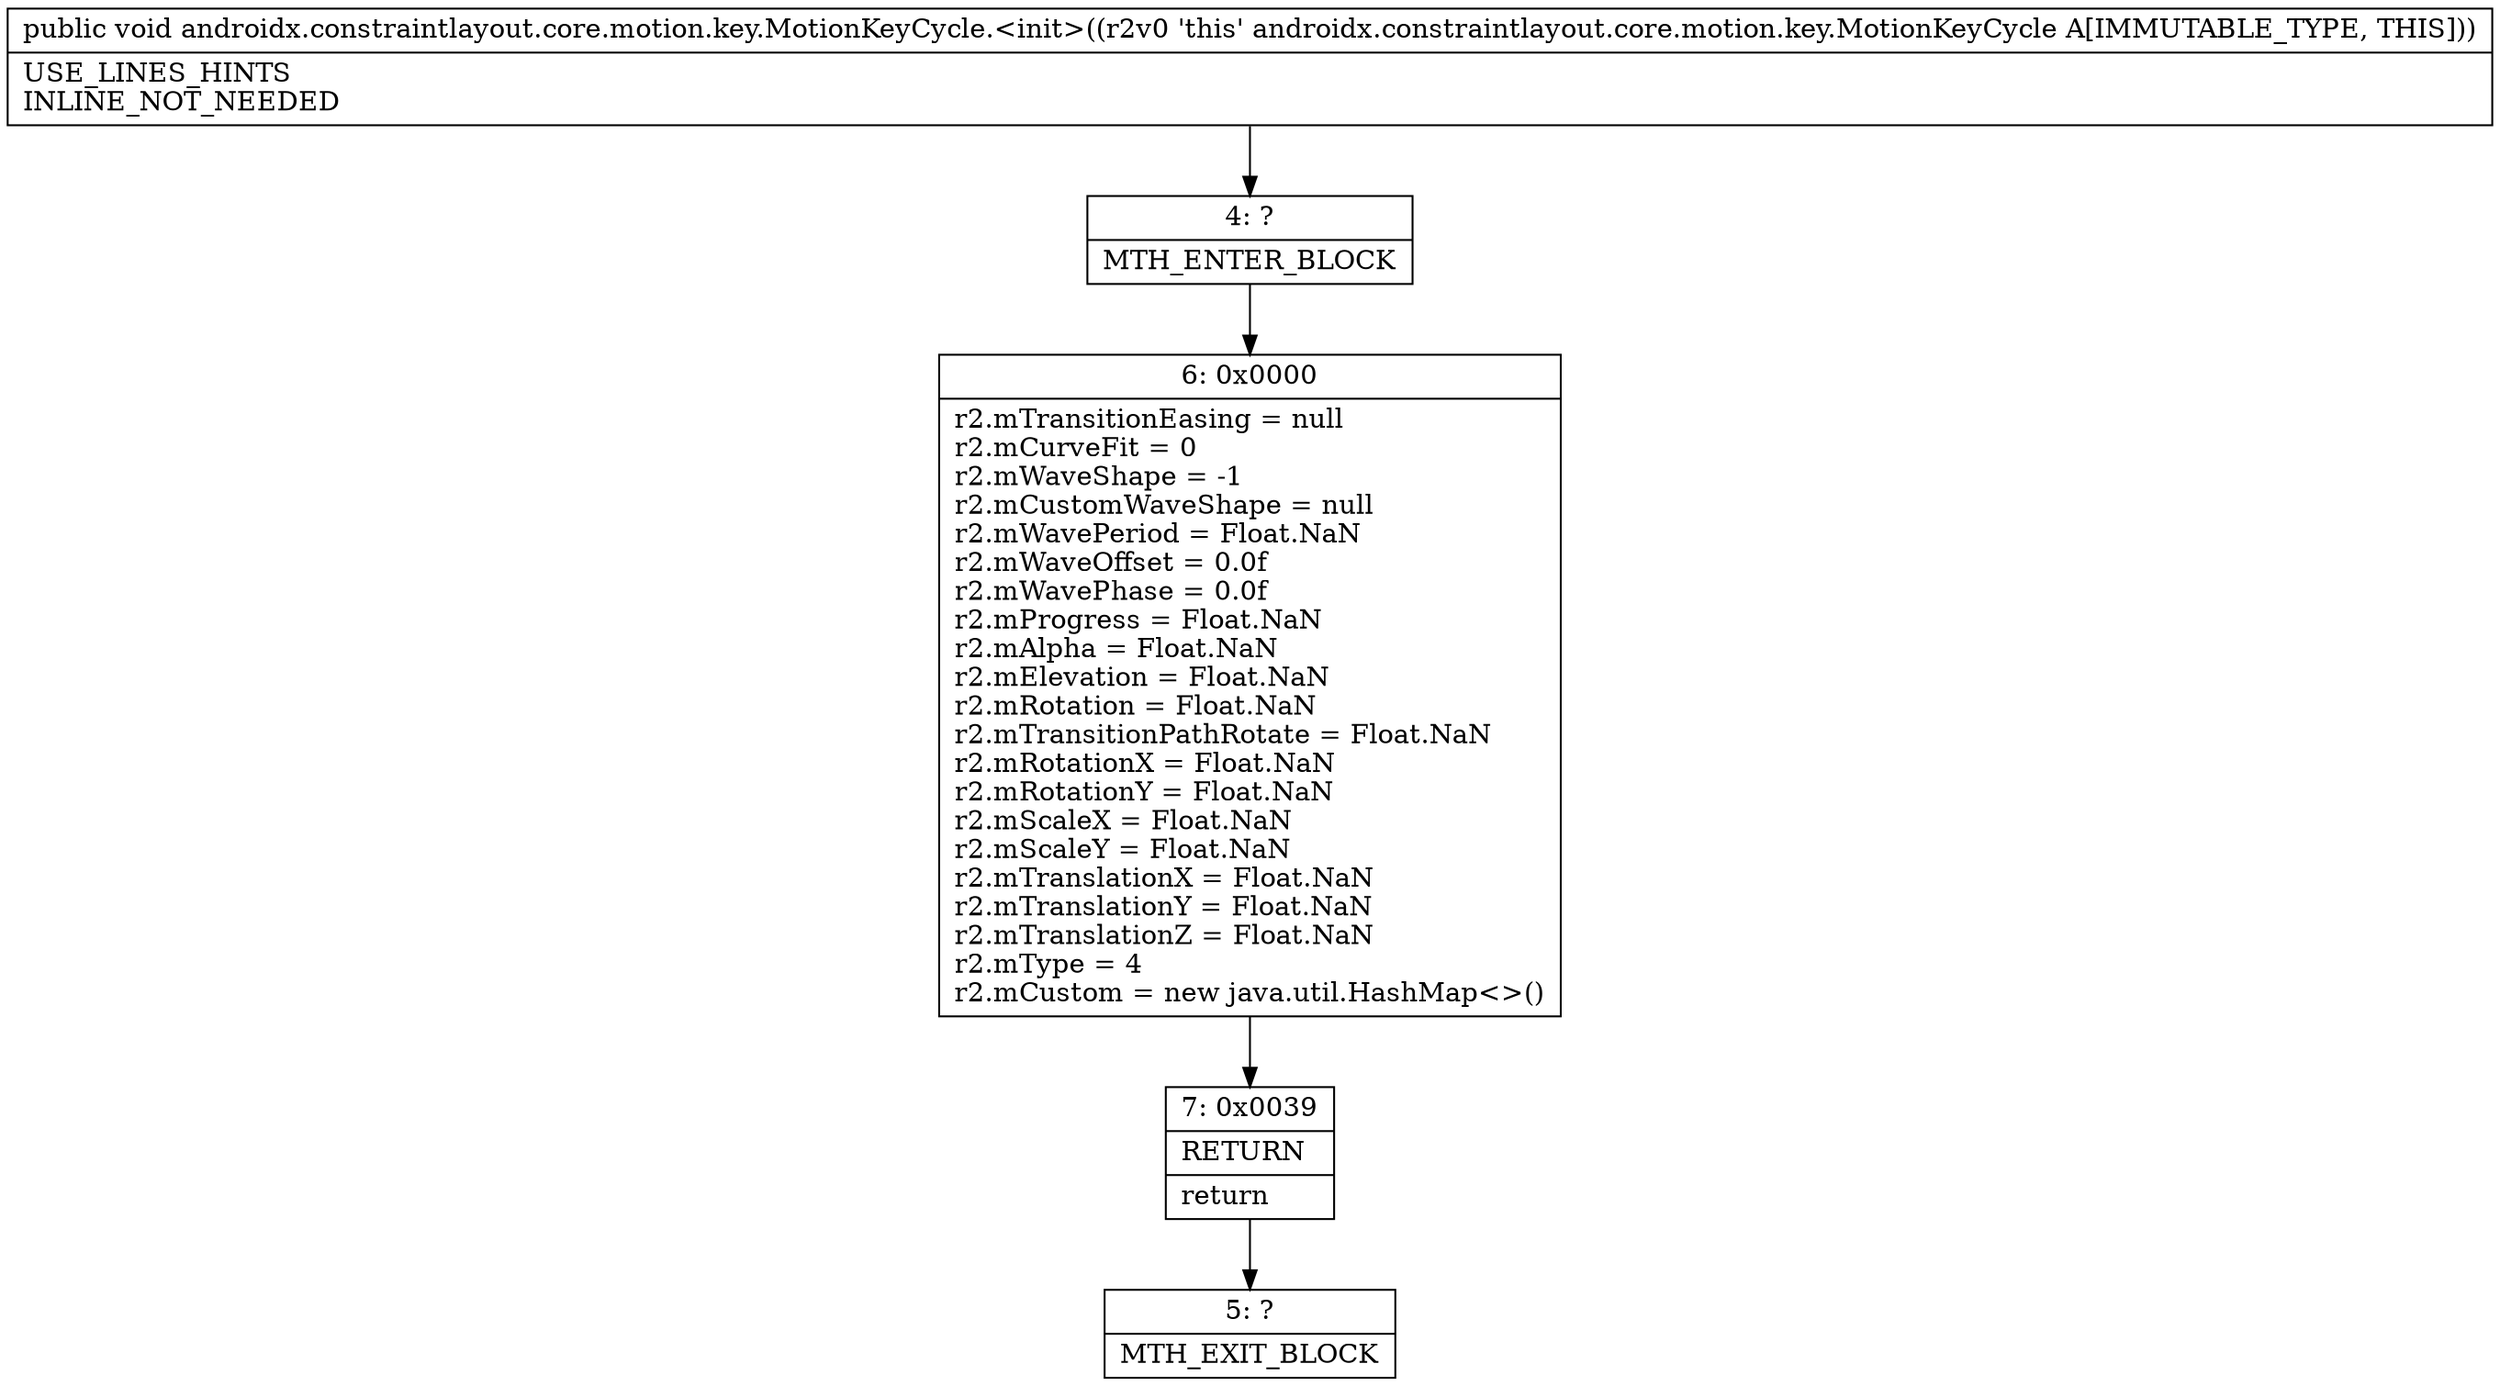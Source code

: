 digraph "CFG forandroidx.constraintlayout.core.motion.key.MotionKeyCycle.\<init\>()V" {
Node_4 [shape=record,label="{4\:\ ?|MTH_ENTER_BLOCK\l}"];
Node_6 [shape=record,label="{6\:\ 0x0000|r2.mTransitionEasing = null\lr2.mCurveFit = 0\lr2.mWaveShape = \-1\lr2.mCustomWaveShape = null\lr2.mWavePeriod = Float.NaN\lr2.mWaveOffset = 0.0f\lr2.mWavePhase = 0.0f\lr2.mProgress = Float.NaN\lr2.mAlpha = Float.NaN\lr2.mElevation = Float.NaN\lr2.mRotation = Float.NaN\lr2.mTransitionPathRotate = Float.NaN\lr2.mRotationX = Float.NaN\lr2.mRotationY = Float.NaN\lr2.mScaleX = Float.NaN\lr2.mScaleY = Float.NaN\lr2.mTranslationX = Float.NaN\lr2.mTranslationY = Float.NaN\lr2.mTranslationZ = Float.NaN\lr2.mType = 4\lr2.mCustom = new java.util.HashMap\<\>()\l}"];
Node_7 [shape=record,label="{7\:\ 0x0039|RETURN\l|return\l}"];
Node_5 [shape=record,label="{5\:\ ?|MTH_EXIT_BLOCK\l}"];
MethodNode[shape=record,label="{public void androidx.constraintlayout.core.motion.key.MotionKeyCycle.\<init\>((r2v0 'this' androidx.constraintlayout.core.motion.key.MotionKeyCycle A[IMMUTABLE_TYPE, THIS]))  | USE_LINES_HINTS\lINLINE_NOT_NEEDED\l}"];
MethodNode -> Node_4;Node_4 -> Node_6;
Node_6 -> Node_7;
Node_7 -> Node_5;
}

